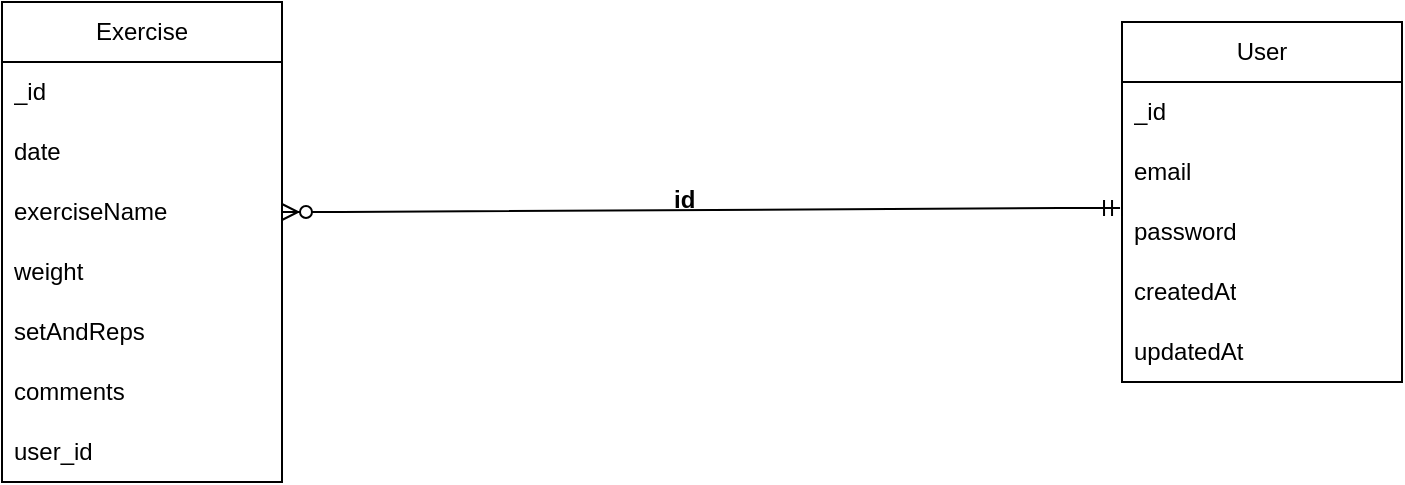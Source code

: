 <mxfile version="20.8.13" type="device"><diagram name="Page-1" id="J-_aQLFZrXEHrcNX2gym"><mxGraphModel dx="2034" dy="1356" grid="1" gridSize="10" guides="1" tooltips="1" connect="1" arrows="1" fold="1" page="1" pageScale="1" pageWidth="827" pageHeight="1169" math="0" shadow="0"><root><mxCell id="0"/><mxCell id="1" parent="0"/><mxCell id="gOqvUFSk36FkliM_zn1c-1" value="User" style="swimlane;fontStyle=0;childLayout=stackLayout;horizontal=1;startSize=30;horizontalStack=0;resizeParent=1;resizeParentMax=0;resizeLast=0;collapsible=1;marginBottom=0;whiteSpace=wrap;html=1;" vertex="1" parent="1"><mxGeometry x="630" y="445" width="140" height="180" as="geometry"/></mxCell><mxCell id="gOqvUFSk36FkliM_zn1c-2" value="_id" style="text;strokeColor=none;fillColor=none;align=left;verticalAlign=middle;spacingLeft=4;spacingRight=4;overflow=hidden;points=[[0,0.5],[1,0.5]];portConstraint=eastwest;rotatable=0;whiteSpace=wrap;html=1;" vertex="1" parent="gOqvUFSk36FkliM_zn1c-1"><mxGeometry y="30" width="140" height="30" as="geometry"/></mxCell><mxCell id="gOqvUFSk36FkliM_zn1c-3" value="email" style="text;strokeColor=none;fillColor=none;align=left;verticalAlign=middle;spacingLeft=4;spacingRight=4;overflow=hidden;points=[[0,0.5],[1,0.5]];portConstraint=eastwest;rotatable=0;whiteSpace=wrap;html=1;" vertex="1" parent="gOqvUFSk36FkliM_zn1c-1"><mxGeometry y="60" width="140" height="30" as="geometry"/></mxCell><mxCell id="gOqvUFSk36FkliM_zn1c-4" value="password" style="text;strokeColor=none;fillColor=none;align=left;verticalAlign=middle;spacingLeft=4;spacingRight=4;overflow=hidden;points=[[0,0.5],[1,0.5]];portConstraint=eastwest;rotatable=0;whiteSpace=wrap;html=1;" vertex="1" parent="gOqvUFSk36FkliM_zn1c-1"><mxGeometry y="90" width="140" height="30" as="geometry"/></mxCell><mxCell id="gOqvUFSk36FkliM_zn1c-5" value="createdAt" style="text;strokeColor=none;fillColor=none;align=left;verticalAlign=middle;spacingLeft=4;spacingRight=4;overflow=hidden;points=[[0,0.5],[1,0.5]];portConstraint=eastwest;rotatable=0;whiteSpace=wrap;html=1;" vertex="1" parent="gOqvUFSk36FkliM_zn1c-1"><mxGeometry y="120" width="140" height="30" as="geometry"/></mxCell><mxCell id="gOqvUFSk36FkliM_zn1c-6" value="updatedAt" style="text;strokeColor=none;fillColor=none;align=left;verticalAlign=middle;spacingLeft=4;spacingRight=4;overflow=hidden;points=[[0,0.5],[1,0.5]];portConstraint=eastwest;rotatable=0;whiteSpace=wrap;html=1;" vertex="1" parent="gOqvUFSk36FkliM_zn1c-1"><mxGeometry y="150" width="140" height="30" as="geometry"/></mxCell><mxCell id="gOqvUFSk36FkliM_zn1c-7" value="Exercise" style="swimlane;fontStyle=0;childLayout=stackLayout;horizontal=1;startSize=30;horizontalStack=0;resizeParent=1;resizeParentMax=0;resizeLast=0;collapsible=1;marginBottom=0;whiteSpace=wrap;html=1;" vertex="1" parent="1"><mxGeometry x="70" y="435" width="140" height="240" as="geometry"/></mxCell><mxCell id="gOqvUFSk36FkliM_zn1c-8" value="_id" style="text;strokeColor=none;fillColor=none;align=left;verticalAlign=middle;spacingLeft=4;spacingRight=4;overflow=hidden;points=[[0,0.5],[1,0.5]];portConstraint=eastwest;rotatable=0;whiteSpace=wrap;html=1;" vertex="1" parent="gOqvUFSk36FkliM_zn1c-7"><mxGeometry y="30" width="140" height="30" as="geometry"/></mxCell><mxCell id="gOqvUFSk36FkliM_zn1c-9" value="date" style="text;strokeColor=none;fillColor=none;align=left;verticalAlign=middle;spacingLeft=4;spacingRight=4;overflow=hidden;points=[[0,0.5],[1,0.5]];portConstraint=eastwest;rotatable=0;whiteSpace=wrap;html=1;" vertex="1" parent="gOqvUFSk36FkliM_zn1c-7"><mxGeometry y="60" width="140" height="30" as="geometry"/></mxCell><mxCell id="gOqvUFSk36FkliM_zn1c-10" value="exerciseName" style="text;strokeColor=none;fillColor=none;align=left;verticalAlign=middle;spacingLeft=4;spacingRight=4;overflow=hidden;points=[[0,0.5],[1,0.5]];portConstraint=eastwest;rotatable=0;whiteSpace=wrap;html=1;" vertex="1" parent="gOqvUFSk36FkliM_zn1c-7"><mxGeometry y="90" width="140" height="30" as="geometry"/></mxCell><mxCell id="gOqvUFSk36FkliM_zn1c-11" value="weight" style="text;strokeColor=none;fillColor=none;align=left;verticalAlign=middle;spacingLeft=4;spacingRight=4;overflow=hidden;points=[[0,0.5],[1,0.5]];portConstraint=eastwest;rotatable=0;whiteSpace=wrap;html=1;" vertex="1" parent="gOqvUFSk36FkliM_zn1c-7"><mxGeometry y="120" width="140" height="30" as="geometry"/></mxCell><mxCell id="gOqvUFSk36FkliM_zn1c-12" value="setAndReps" style="text;strokeColor=none;fillColor=none;align=left;verticalAlign=middle;spacingLeft=4;spacingRight=4;overflow=hidden;points=[[0,0.5],[1,0.5]];portConstraint=eastwest;rotatable=0;whiteSpace=wrap;html=1;" vertex="1" parent="gOqvUFSk36FkliM_zn1c-7"><mxGeometry y="150" width="140" height="30" as="geometry"/></mxCell><mxCell id="gOqvUFSk36FkliM_zn1c-13" value="comments&amp;nbsp;" style="text;strokeColor=none;fillColor=none;align=left;verticalAlign=middle;spacingLeft=4;spacingRight=4;overflow=hidden;points=[[0,0.5],[1,0.5]];portConstraint=eastwest;rotatable=0;whiteSpace=wrap;html=1;" vertex="1" parent="gOqvUFSk36FkliM_zn1c-7"><mxGeometry y="180" width="140" height="30" as="geometry"/></mxCell><mxCell id="gOqvUFSk36FkliM_zn1c-14" value="user_id&amp;nbsp;" style="text;strokeColor=none;fillColor=none;align=left;verticalAlign=middle;spacingLeft=4;spacingRight=4;overflow=hidden;points=[[0,0.5],[1,0.5]];portConstraint=eastwest;rotatable=0;whiteSpace=wrap;html=1;" vertex="1" parent="gOqvUFSk36FkliM_zn1c-7"><mxGeometry y="210" width="140" height="30" as="geometry"/></mxCell><mxCell id="gOqvUFSk36FkliM_zn1c-15" value="" style="edgeStyle=entityRelationEdgeStyle;fontSize=12;html=1;endArrow=ERzeroToMany;startArrow=ERmandOne;rounded=0;exitX=-0.007;exitY=0.1;exitDx=0;exitDy=0;exitPerimeter=0;entryX=1;entryY=0.5;entryDx=0;entryDy=0;" edge="1" parent="1" source="gOqvUFSk36FkliM_zn1c-4" target="gOqvUFSk36FkliM_zn1c-10"><mxGeometry width="100" height="100" relative="1" as="geometry"><mxPoint x="360" y="740" as="sourcePoint"/><mxPoint x="460" y="640" as="targetPoint"/></mxGeometry></mxCell><mxCell id="gOqvUFSk36FkliM_zn1c-16" value="id" style="text;strokeColor=none;fillColor=none;spacingLeft=4;spacingRight=4;overflow=hidden;rotatable=0;points=[[0,0.5],[1,0.5]];portConstraint=eastwest;fontSize=12;fontStyle=1" vertex="1" parent="1"><mxGeometry x="400" y="520" width="40" height="30" as="geometry"/></mxCell></root></mxGraphModel></diagram></mxfile>